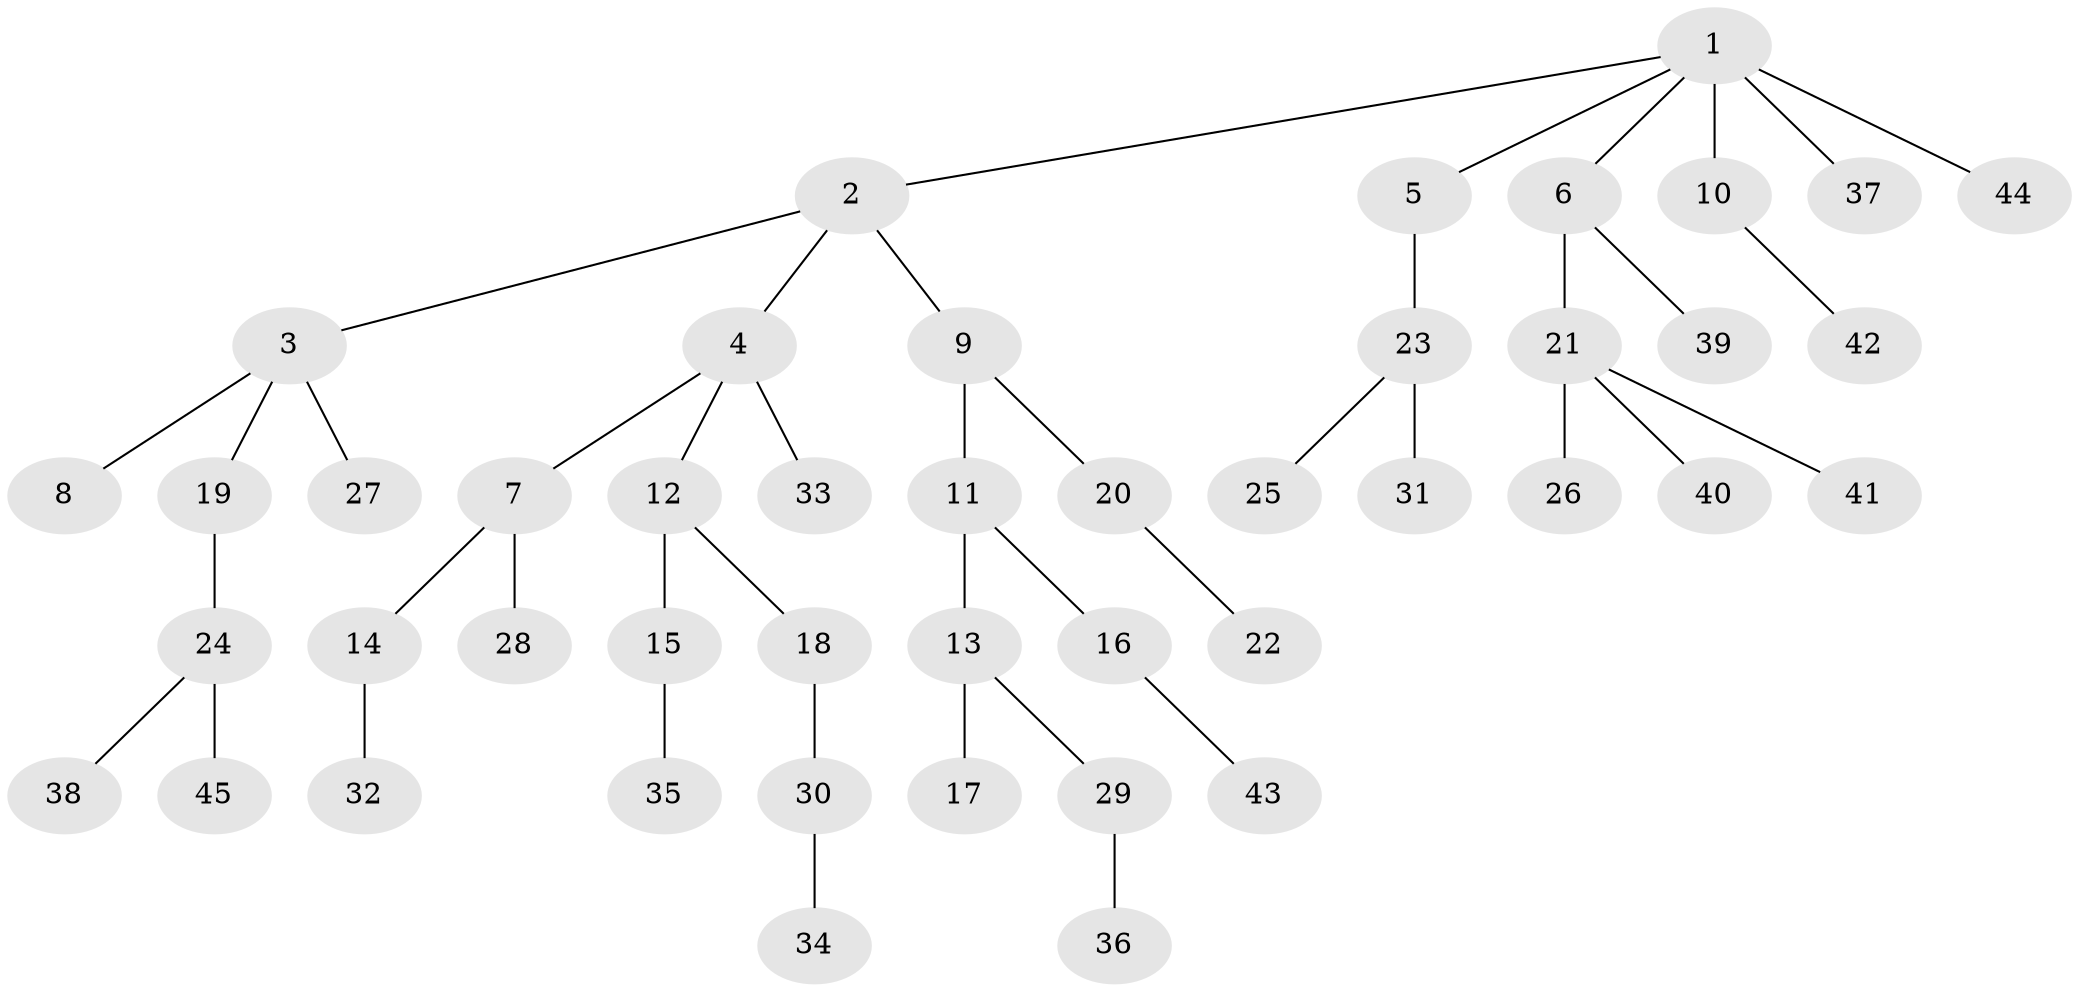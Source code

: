 // original degree distribution, {4: 0.04054054054054054, 6: 0.02702702702702703, 5: 0.033783783783783786, 2: 0.2635135135135135, 8: 0.006756756756756757, 3: 0.12162162162162163, 1: 0.5, 7: 0.006756756756756757}
// Generated by graph-tools (version 1.1) at 2025/52/03/04/25 22:52:01]
// undirected, 45 vertices, 44 edges
graph export_dot {
  node [color=gray90,style=filled];
  1;
  2;
  3;
  4;
  5;
  6;
  7;
  8;
  9;
  10;
  11;
  12;
  13;
  14;
  15;
  16;
  17;
  18;
  19;
  20;
  21;
  22;
  23;
  24;
  25;
  26;
  27;
  28;
  29;
  30;
  31;
  32;
  33;
  34;
  35;
  36;
  37;
  38;
  39;
  40;
  41;
  42;
  43;
  44;
  45;
  1 -- 2 [weight=1.0];
  1 -- 5 [weight=1.0];
  1 -- 6 [weight=1.0];
  1 -- 10 [weight=5.0];
  1 -- 37 [weight=1.0];
  1 -- 44 [weight=1.0];
  2 -- 3 [weight=1.0];
  2 -- 4 [weight=1.0];
  2 -- 9 [weight=1.0];
  3 -- 8 [weight=1.0];
  3 -- 19 [weight=1.0];
  3 -- 27 [weight=1.0];
  4 -- 7 [weight=1.0];
  4 -- 12 [weight=1.0];
  4 -- 33 [weight=1.0];
  5 -- 23 [weight=1.0];
  6 -- 21 [weight=1.0];
  6 -- 39 [weight=1.0];
  7 -- 14 [weight=1.0];
  7 -- 28 [weight=1.0];
  9 -- 11 [weight=1.0];
  9 -- 20 [weight=1.0];
  10 -- 42 [weight=1.0];
  11 -- 13 [weight=1.0];
  11 -- 16 [weight=1.0];
  12 -- 15 [weight=1.0];
  12 -- 18 [weight=1.0];
  13 -- 17 [weight=4.0];
  13 -- 29 [weight=1.0];
  14 -- 32 [weight=1.0];
  15 -- 35 [weight=1.0];
  16 -- 43 [weight=1.0];
  18 -- 30 [weight=1.0];
  19 -- 24 [weight=1.0];
  20 -- 22 [weight=1.0];
  21 -- 26 [weight=1.0];
  21 -- 40 [weight=1.0];
  21 -- 41 [weight=1.0];
  23 -- 25 [weight=1.0];
  23 -- 31 [weight=1.0];
  24 -- 38 [weight=1.0];
  24 -- 45 [weight=1.0];
  29 -- 36 [weight=1.0];
  30 -- 34 [weight=1.0];
}
